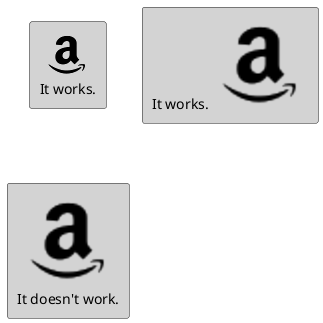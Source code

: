 {
  "sha1": "dg3rk8zaqo0u9072p7hcjtdja8h2s99",
  "insertion": {
    "when": "2024-06-01T09:03:02.944Z",
    "url": "http://forum.plantuml.net/4267/scaling-of-the-sprites-or-images",
    "user": "plantuml@gmail.com"
  }
}
@startuml
!include <tupadr3/font-awesome-5/amazon>

rectangle "It works." as r1 <<$amazon>> #LightGray
rectangle "It works. <$amazon{scale=2}>" as r2 #LightGray
rectangle "It doesn't work." as r3 <<$amazon{scale=2}>> #LightGray
@enduml
